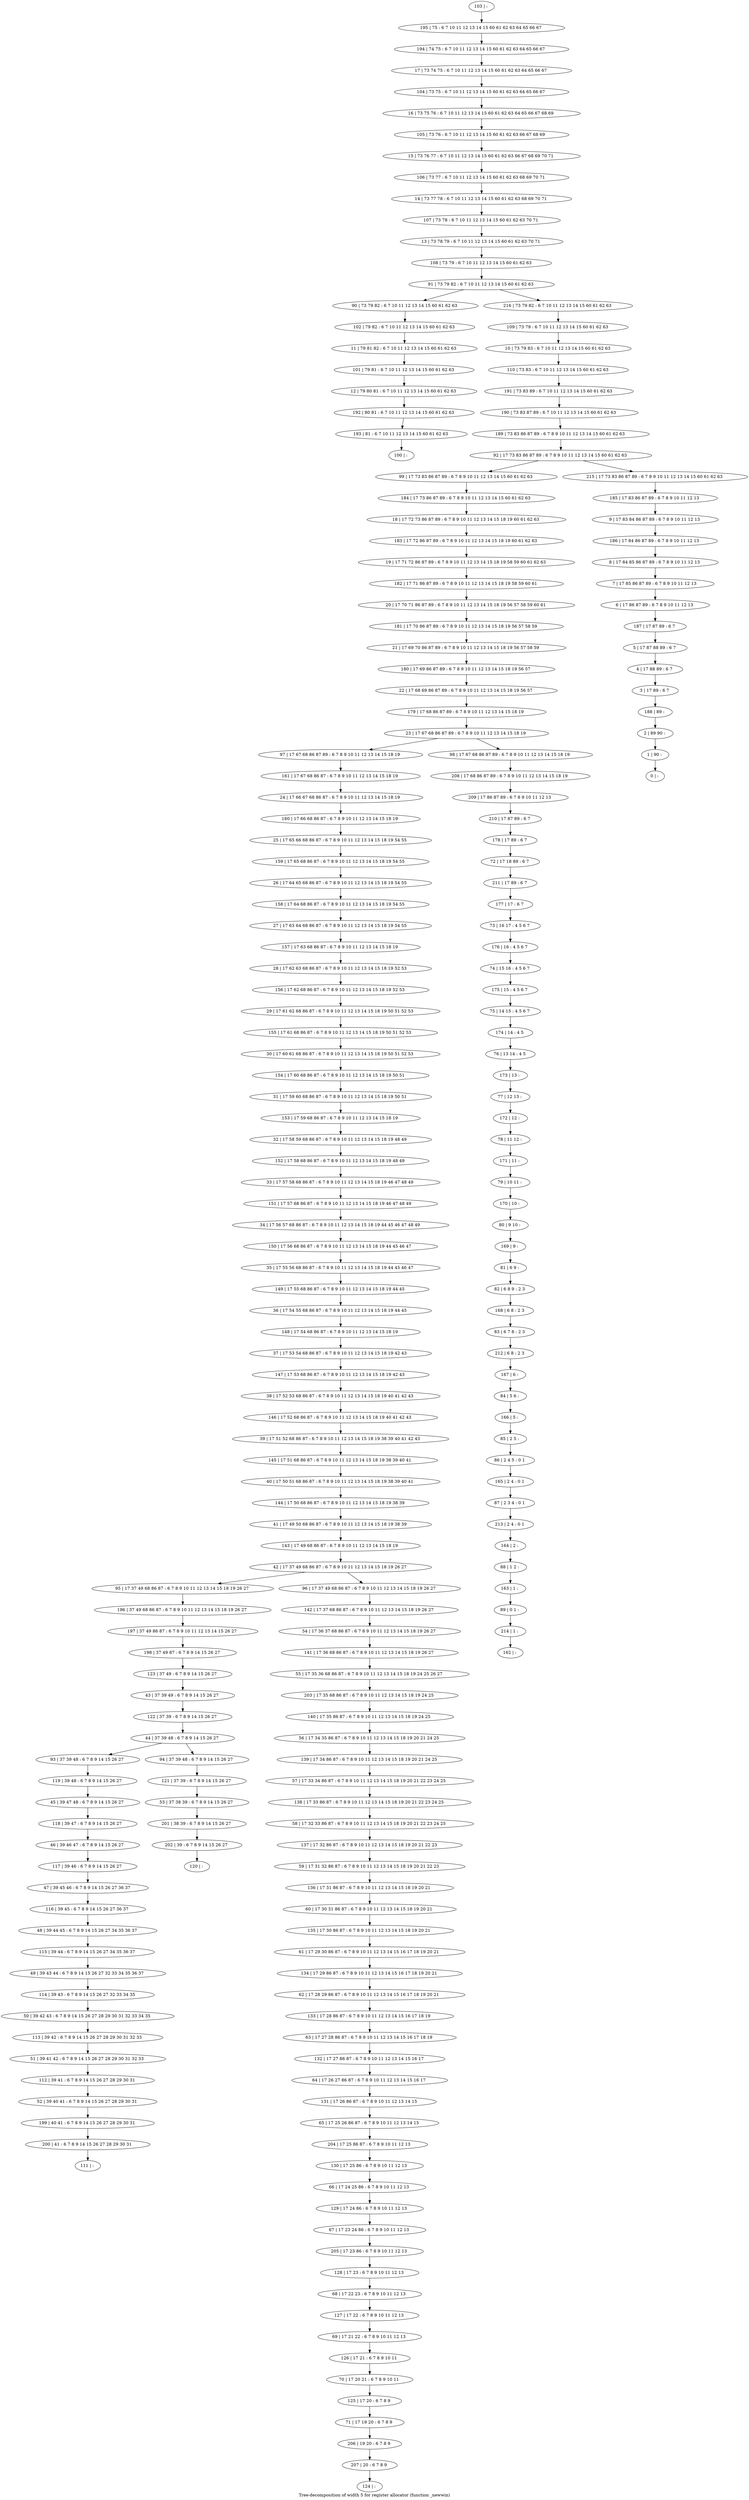 digraph G {
graph [label="Tree-decomposition of width 5 for register allocator (function _newwin)"]
0[label="0 | : "];
1[label="1 | 90 : "];
2[label="2 | 89 90 : "];
3[label="3 | 17 89 : 6 7 "];
4[label="4 | 17 88 89 : 6 7 "];
5[label="5 | 17 87 88 89 : 6 7 "];
6[label="6 | 17 86 87 89 : 6 7 8 9 10 11 12 13 "];
7[label="7 | 17 85 86 87 89 : 6 7 8 9 10 11 12 13 "];
8[label="8 | 17 84 85 86 87 89 : 6 7 8 9 10 11 12 13 "];
9[label="9 | 17 83 84 86 87 89 : 6 7 8 9 10 11 12 13 "];
10[label="10 | 73 79 83 : 6 7 10 11 12 13 14 15 60 61 62 63 "];
11[label="11 | 79 81 82 : 6 7 10 11 12 13 14 15 60 61 62 63 "];
12[label="12 | 79 80 81 : 6 7 10 11 12 13 14 15 60 61 62 63 "];
13[label="13 | 73 78 79 : 6 7 10 11 12 13 14 15 60 61 62 63 70 71 "];
14[label="14 | 73 77 78 : 6 7 10 11 12 13 14 15 60 61 62 63 68 69 70 71 "];
15[label="15 | 73 76 77 : 6 7 10 11 12 13 14 15 60 61 62 63 66 67 68 69 70 71 "];
16[label="16 | 73 75 76 : 6 7 10 11 12 13 14 15 60 61 62 63 64 65 66 67 68 69 "];
17[label="17 | 73 74 75 : 6 7 10 11 12 13 14 15 60 61 62 63 64 65 66 67 "];
18[label="18 | 17 72 73 86 87 89 : 6 7 8 9 10 11 12 13 14 15 18 19 60 61 62 63 "];
19[label="19 | 17 71 72 86 87 89 : 6 7 8 9 10 11 12 13 14 15 18 19 58 59 60 61 62 63 "];
20[label="20 | 17 70 71 86 87 89 : 6 7 8 9 10 11 12 13 14 15 18 19 56 57 58 59 60 61 "];
21[label="21 | 17 69 70 86 87 89 : 6 7 8 9 10 11 12 13 14 15 18 19 56 57 58 59 "];
22[label="22 | 17 68 69 86 87 89 : 6 7 8 9 10 11 12 13 14 15 18 19 56 57 "];
23[label="23 | 17 67 68 86 87 89 : 6 7 8 9 10 11 12 13 14 15 18 19 "];
24[label="24 | 17 66 67 68 86 87 : 6 7 8 9 10 11 12 13 14 15 18 19 "];
25[label="25 | 17 65 66 68 86 87 : 6 7 8 9 10 11 12 13 14 15 18 19 54 55 "];
26[label="26 | 17 64 65 68 86 87 : 6 7 8 9 10 11 12 13 14 15 18 19 54 55 "];
27[label="27 | 17 63 64 68 86 87 : 6 7 8 9 10 11 12 13 14 15 18 19 54 55 "];
28[label="28 | 17 62 63 68 86 87 : 6 7 8 9 10 11 12 13 14 15 18 19 52 53 "];
29[label="29 | 17 61 62 68 86 87 : 6 7 8 9 10 11 12 13 14 15 18 19 50 51 52 53 "];
30[label="30 | 17 60 61 68 86 87 : 6 7 8 9 10 11 12 13 14 15 18 19 50 51 52 53 "];
31[label="31 | 17 59 60 68 86 87 : 6 7 8 9 10 11 12 13 14 15 18 19 50 51 "];
32[label="32 | 17 58 59 68 86 87 : 6 7 8 9 10 11 12 13 14 15 18 19 48 49 "];
33[label="33 | 17 57 58 68 86 87 : 6 7 8 9 10 11 12 13 14 15 18 19 46 47 48 49 "];
34[label="34 | 17 56 57 68 86 87 : 6 7 8 9 10 11 12 13 14 15 18 19 44 45 46 47 48 49 "];
35[label="35 | 17 55 56 68 86 87 : 6 7 8 9 10 11 12 13 14 15 18 19 44 45 46 47 "];
36[label="36 | 17 54 55 68 86 87 : 6 7 8 9 10 11 12 13 14 15 18 19 44 45 "];
37[label="37 | 17 53 54 68 86 87 : 6 7 8 9 10 11 12 13 14 15 18 19 42 43 "];
38[label="38 | 17 52 53 68 86 87 : 6 7 8 9 10 11 12 13 14 15 18 19 40 41 42 43 "];
39[label="39 | 17 51 52 68 86 87 : 6 7 8 9 10 11 12 13 14 15 18 19 38 39 40 41 42 43 "];
40[label="40 | 17 50 51 68 86 87 : 6 7 8 9 10 11 12 13 14 15 18 19 38 39 40 41 "];
41[label="41 | 17 49 50 68 86 87 : 6 7 8 9 10 11 12 13 14 15 18 19 38 39 "];
42[label="42 | 17 37 49 68 86 87 : 6 7 8 9 10 11 12 13 14 15 18 19 26 27 "];
43[label="43 | 37 39 49 : 6 7 8 9 14 15 26 27 "];
44[label="44 | 37 39 48 : 6 7 8 9 14 15 26 27 "];
45[label="45 | 39 47 48 : 6 7 8 9 14 15 26 27 "];
46[label="46 | 39 46 47 : 6 7 8 9 14 15 26 27 "];
47[label="47 | 39 45 46 : 6 7 8 9 14 15 26 27 36 37 "];
48[label="48 | 39 44 45 : 6 7 8 9 14 15 26 27 34 35 36 37 "];
49[label="49 | 39 43 44 : 6 7 8 9 14 15 26 27 32 33 34 35 36 37 "];
50[label="50 | 39 42 43 : 6 7 8 9 14 15 26 27 28 29 30 31 32 33 34 35 "];
51[label="51 | 39 41 42 : 6 7 8 9 14 15 26 27 28 29 30 31 32 33 "];
52[label="52 | 39 40 41 : 6 7 8 9 14 15 26 27 28 29 30 31 "];
53[label="53 | 37 38 39 : 6 7 8 9 14 15 26 27 "];
54[label="54 | 17 36 37 68 86 87 : 6 7 8 9 10 11 12 13 14 15 18 19 26 27 "];
55[label="55 | 17 35 36 68 86 87 : 6 7 8 9 10 11 12 13 14 15 18 19 24 25 26 27 "];
56[label="56 | 17 34 35 86 87 : 6 7 8 9 10 11 12 13 14 15 18 19 20 21 24 25 "];
57[label="57 | 17 33 34 86 87 : 6 7 8 9 10 11 12 13 14 15 18 19 20 21 22 23 24 25 "];
58[label="58 | 17 32 33 86 87 : 6 7 8 9 10 11 12 13 14 15 18 19 20 21 22 23 24 25 "];
59[label="59 | 17 31 32 86 87 : 6 7 8 9 10 11 12 13 14 15 18 19 20 21 22 23 "];
60[label="60 | 17 30 31 86 87 : 6 7 8 9 10 11 12 13 14 15 18 19 20 21 "];
61[label="61 | 17 29 30 86 87 : 6 7 8 9 10 11 12 13 14 15 16 17 18 19 20 21 "];
62[label="62 | 17 28 29 86 87 : 6 7 8 9 10 11 12 13 14 15 16 17 18 19 20 21 "];
63[label="63 | 17 27 28 86 87 : 6 7 8 9 10 11 12 13 14 15 16 17 18 19 "];
64[label="64 | 17 26 27 86 87 : 6 7 8 9 10 11 12 13 14 15 16 17 "];
65[label="65 | 17 25 26 86 87 : 6 7 8 9 10 11 12 13 14 15 "];
66[label="66 | 17 24 25 86 : 6 7 8 9 10 11 12 13 "];
67[label="67 | 17 23 24 86 : 6 7 8 9 10 11 12 13 "];
68[label="68 | 17 22 23 : 6 7 8 9 10 11 12 13 "];
69[label="69 | 17 21 22 : 6 7 8 9 10 11 12 13 "];
70[label="70 | 17 20 21 : 6 7 8 9 10 11 "];
71[label="71 | 17 19 20 : 6 7 8 9 "];
72[label="72 | 17 18 89 : 6 7 "];
73[label="73 | 16 17 : 4 5 6 7 "];
74[label="74 | 15 16 : 4 5 6 7 "];
75[label="75 | 14 15 : 4 5 6 7 "];
76[label="76 | 13 14 : 4 5 "];
77[label="77 | 12 13 : "];
78[label="78 | 11 12 : "];
79[label="79 | 10 11 : "];
80[label="80 | 9 10 : "];
81[label="81 | 6 9 : "];
82[label="82 | 6 8 9 : 2 3 "];
83[label="83 | 6 7 8 : 2 3 "];
84[label="84 | 5 6 : "];
85[label="85 | 2 5 : "];
86[label="86 | 2 4 5 : 0 1 "];
87[label="87 | 2 3 4 : 0 1 "];
88[label="88 | 1 2 : "];
89[label="89 | 0 1 : "];
90[label="90 | 73 79 82 : 6 7 10 11 12 13 14 15 60 61 62 63 "];
91[label="91 | 73 79 82 : 6 7 10 11 12 13 14 15 60 61 62 63 "];
92[label="92 | 17 73 83 86 87 89 : 6 7 8 9 10 11 12 13 14 15 60 61 62 63 "];
93[label="93 | 37 39 48 : 6 7 8 9 14 15 26 27 "];
94[label="94 | 37 39 48 : 6 7 8 9 14 15 26 27 "];
95[label="95 | 17 37 49 68 86 87 : 6 7 8 9 10 11 12 13 14 15 18 19 26 27 "];
96[label="96 | 17 37 49 68 86 87 : 6 7 8 9 10 11 12 13 14 15 18 19 26 27 "];
97[label="97 | 17 67 68 86 87 89 : 6 7 8 9 10 11 12 13 14 15 18 19 "];
98[label="98 | 17 67 68 86 87 89 : 6 7 8 9 10 11 12 13 14 15 18 19 "];
99[label="99 | 17 73 83 86 87 89 : 6 7 8 9 10 11 12 13 14 15 60 61 62 63 "];
100[label="100 | : "];
101[label="101 | 79 81 : 6 7 10 11 12 13 14 15 60 61 62 63 "];
102[label="102 | 79 82 : 6 7 10 11 12 13 14 15 60 61 62 63 "];
103[label="103 | : "];
104[label="104 | 73 75 : 6 7 10 11 12 13 14 15 60 61 62 63 64 65 66 67 "];
105[label="105 | 73 76 : 6 7 10 11 12 13 14 15 60 61 62 63 66 67 68 69 "];
106[label="106 | 73 77 : 6 7 10 11 12 13 14 15 60 61 62 63 68 69 70 71 "];
107[label="107 | 73 78 : 6 7 10 11 12 13 14 15 60 61 62 63 70 71 "];
108[label="108 | 73 79 : 6 7 10 11 12 13 14 15 60 61 62 63 "];
109[label="109 | 73 79 : 6 7 10 11 12 13 14 15 60 61 62 63 "];
110[label="110 | 73 83 : 6 7 10 11 12 13 14 15 60 61 62 63 "];
111[label="111 | : "];
112[label="112 | 39 41 : 6 7 8 9 14 15 26 27 28 29 30 31 "];
113[label="113 | 39 42 : 6 7 8 9 14 15 26 27 28 29 30 31 32 33 "];
114[label="114 | 39 43 : 6 7 8 9 14 15 26 27 32 33 34 35 "];
115[label="115 | 39 44 : 6 7 8 9 14 15 26 27 34 35 36 37 "];
116[label="116 | 39 45 : 6 7 8 9 14 15 26 27 36 37 "];
117[label="117 | 39 46 : 6 7 8 9 14 15 26 27 "];
118[label="118 | 39 47 : 6 7 8 9 14 15 26 27 "];
119[label="119 | 39 48 : 6 7 8 9 14 15 26 27 "];
120[label="120 | : "];
121[label="121 | 37 39 : 6 7 8 9 14 15 26 27 "];
122[label="122 | 37 39 : 6 7 8 9 14 15 26 27 "];
123[label="123 | 37 49 : 6 7 8 9 14 15 26 27 "];
124[label="124 | : "];
125[label="125 | 17 20 : 6 7 8 9 "];
126[label="126 | 17 21 : 6 7 8 9 10 11 "];
127[label="127 | 17 22 : 6 7 8 9 10 11 12 13 "];
128[label="128 | 17 23 : 6 7 8 9 10 11 12 13 "];
129[label="129 | 17 24 86 : 6 7 8 9 10 11 12 13 "];
130[label="130 | 17 25 86 : 6 7 8 9 10 11 12 13 "];
131[label="131 | 17 26 86 87 : 6 7 8 9 10 11 12 13 14 15 "];
132[label="132 | 17 27 86 87 : 6 7 8 9 10 11 12 13 14 15 16 17 "];
133[label="133 | 17 28 86 87 : 6 7 8 9 10 11 12 13 14 15 16 17 18 19 "];
134[label="134 | 17 29 86 87 : 6 7 8 9 10 11 12 13 14 15 16 17 18 19 20 21 "];
135[label="135 | 17 30 86 87 : 6 7 8 9 10 11 12 13 14 15 18 19 20 21 "];
136[label="136 | 17 31 86 87 : 6 7 8 9 10 11 12 13 14 15 18 19 20 21 "];
137[label="137 | 17 32 86 87 : 6 7 8 9 10 11 12 13 14 15 18 19 20 21 22 23 "];
138[label="138 | 17 33 86 87 : 6 7 8 9 10 11 12 13 14 15 18 19 20 21 22 23 24 25 "];
139[label="139 | 17 34 86 87 : 6 7 8 9 10 11 12 13 14 15 18 19 20 21 24 25 "];
140[label="140 | 17 35 86 87 : 6 7 8 9 10 11 12 13 14 15 18 19 24 25 "];
141[label="141 | 17 36 68 86 87 : 6 7 8 9 10 11 12 13 14 15 18 19 26 27 "];
142[label="142 | 17 37 68 86 87 : 6 7 8 9 10 11 12 13 14 15 18 19 26 27 "];
143[label="143 | 17 49 68 86 87 : 6 7 8 9 10 11 12 13 14 15 18 19 "];
144[label="144 | 17 50 68 86 87 : 6 7 8 9 10 11 12 13 14 15 18 19 38 39 "];
145[label="145 | 17 51 68 86 87 : 6 7 8 9 10 11 12 13 14 15 18 19 38 39 40 41 "];
146[label="146 | 17 52 68 86 87 : 6 7 8 9 10 11 12 13 14 15 18 19 40 41 42 43 "];
147[label="147 | 17 53 68 86 87 : 6 7 8 9 10 11 12 13 14 15 18 19 42 43 "];
148[label="148 | 17 54 68 86 87 : 6 7 8 9 10 11 12 13 14 15 18 19 "];
149[label="149 | 17 55 68 86 87 : 6 7 8 9 10 11 12 13 14 15 18 19 44 45 "];
150[label="150 | 17 56 68 86 87 : 6 7 8 9 10 11 12 13 14 15 18 19 44 45 46 47 "];
151[label="151 | 17 57 68 86 87 : 6 7 8 9 10 11 12 13 14 15 18 19 46 47 48 49 "];
152[label="152 | 17 58 68 86 87 : 6 7 8 9 10 11 12 13 14 15 18 19 48 49 "];
153[label="153 | 17 59 68 86 87 : 6 7 8 9 10 11 12 13 14 15 18 19 "];
154[label="154 | 17 60 68 86 87 : 6 7 8 9 10 11 12 13 14 15 18 19 50 51 "];
155[label="155 | 17 61 68 86 87 : 6 7 8 9 10 11 12 13 14 15 18 19 50 51 52 53 "];
156[label="156 | 17 62 68 86 87 : 6 7 8 9 10 11 12 13 14 15 18 19 52 53 "];
157[label="157 | 17 63 68 86 87 : 6 7 8 9 10 11 12 13 14 15 18 19 "];
158[label="158 | 17 64 68 86 87 : 6 7 8 9 10 11 12 13 14 15 18 19 54 55 "];
159[label="159 | 17 65 68 86 87 : 6 7 8 9 10 11 12 13 14 15 18 19 54 55 "];
160[label="160 | 17 66 68 86 87 : 6 7 8 9 10 11 12 13 14 15 18 19 "];
161[label="161 | 17 67 68 86 87 : 6 7 8 9 10 11 12 13 14 15 18 19 "];
162[label="162 | : "];
163[label="163 | 1 : "];
164[label="164 | 2 : "];
165[label="165 | 2 4 : 0 1 "];
166[label="166 | 5 : "];
167[label="167 | 6 : "];
168[label="168 | 6 8 : 2 3 "];
169[label="169 | 9 : "];
170[label="170 | 10 : "];
171[label="171 | 11 : "];
172[label="172 | 12 : "];
173[label="173 | 13 : "];
174[label="174 | 14 : 4 5 "];
175[label="175 | 15 : 4 5 6 7 "];
176[label="176 | 16 : 4 5 6 7 "];
177[label="177 | 17 : 6 7 "];
178[label="178 | 17 89 : 6 7 "];
179[label="179 | 17 68 86 87 89 : 6 7 8 9 10 11 12 13 14 15 18 19 "];
180[label="180 | 17 69 86 87 89 : 6 7 8 9 10 11 12 13 14 15 18 19 56 57 "];
181[label="181 | 17 70 86 87 89 : 6 7 8 9 10 11 12 13 14 15 18 19 56 57 58 59 "];
182[label="182 | 17 71 86 87 89 : 6 7 8 9 10 11 12 13 14 15 18 19 58 59 60 61 "];
183[label="183 | 17 72 86 87 89 : 6 7 8 9 10 11 12 13 14 15 18 19 60 61 62 63 "];
184[label="184 | 17 73 86 87 89 : 6 7 8 9 10 11 12 13 14 15 60 61 62 63 "];
185[label="185 | 17 83 86 87 89 : 6 7 8 9 10 11 12 13 "];
186[label="186 | 17 84 86 87 89 : 6 7 8 9 10 11 12 13 "];
187[label="187 | 17 87 89 : 6 7 "];
188[label="188 | 89 : "];
189[label="189 | 73 83 86 87 89 : 6 7 8 9 10 11 12 13 14 15 60 61 62 63 "];
190[label="190 | 73 83 87 89 : 6 7 10 11 12 13 14 15 60 61 62 63 "];
191[label="191 | 73 83 89 : 6 7 10 11 12 13 14 15 60 61 62 63 "];
192[label="192 | 80 81 : 6 7 10 11 12 13 14 15 60 61 62 63 "];
193[label="193 | 81 : 6 7 10 11 12 13 14 15 60 61 62 63 "];
194[label="194 | 74 75 : 6 7 10 11 12 13 14 15 60 61 62 63 64 65 66 67 "];
195[label="195 | 75 : 6 7 10 11 12 13 14 15 60 61 62 63 64 65 66 67 "];
196[label="196 | 37 49 68 86 87 : 6 7 8 9 10 11 12 13 14 15 18 19 26 27 "];
197[label="197 | 37 49 86 87 : 6 7 8 9 10 11 12 13 14 15 26 27 "];
198[label="198 | 37 49 87 : 6 7 8 9 14 15 26 27 "];
199[label="199 | 40 41 : 6 7 8 9 14 15 26 27 28 29 30 31 "];
200[label="200 | 41 : 6 7 8 9 14 15 26 27 28 29 30 31 "];
201[label="201 | 38 39 : 6 7 8 9 14 15 26 27 "];
202[label="202 | 39 : 6 7 8 9 14 15 26 27 "];
203[label="203 | 17 35 68 86 87 : 6 7 8 9 10 11 12 13 14 15 18 19 24 25 "];
204[label="204 | 17 25 86 87 : 6 7 8 9 10 11 12 13 "];
205[label="205 | 17 23 86 : 6 7 8 9 10 11 12 13 "];
206[label="206 | 19 20 : 6 7 8 9 "];
207[label="207 | 20 : 6 7 8 9 "];
208[label="208 | 17 68 86 87 89 : 6 7 8 9 10 11 12 13 14 15 18 19 "];
209[label="209 | 17 86 87 89 : 6 7 8 9 10 11 12 13 "];
210[label="210 | 17 87 89 : 6 7 "];
211[label="211 | 17 89 : 6 7 "];
212[label="212 | 6 8 : 2 3 "];
213[label="213 | 2 4 : 0 1 "];
214[label="214 | 1 : "];
215[label="215 | 17 73 83 86 87 89 : 6 7 8 9 10 11 12 13 14 15 60 61 62 63 "];
216[label="216 | 73 79 82 : 6 7 10 11 12 13 14 15 60 61 62 63 "];
81->82 ;
85->86 ;
44->93 ;
44->94 ;
42->95 ;
42->96 ;
23->97 ;
23->98 ;
101->12 ;
11->101 ;
102->11 ;
90->102 ;
112->52 ;
51->112 ;
113->51 ;
50->113 ;
114->50 ;
49->114 ;
115->49 ;
48->115 ;
116->48 ;
47->116 ;
117->47 ;
46->117 ;
118->46 ;
45->118 ;
119->45 ;
93->119 ;
121->53 ;
94->121 ;
122->44 ;
43->122 ;
123->43 ;
125->71 ;
70->125 ;
126->70 ;
69->126 ;
127->69 ;
68->127 ;
128->68 ;
129->67 ;
66->129 ;
130->66 ;
131->65 ;
64->131 ;
132->64 ;
63->132 ;
133->63 ;
62->133 ;
134->62 ;
61->134 ;
135->61 ;
60->135 ;
136->60 ;
59->136 ;
137->59 ;
58->137 ;
138->58 ;
57->138 ;
139->57 ;
56->139 ;
140->56 ;
141->55 ;
54->141 ;
142->54 ;
96->142 ;
143->42 ;
41->143 ;
144->41 ;
40->144 ;
145->40 ;
39->145 ;
146->39 ;
38->146 ;
147->38 ;
37->147 ;
148->37 ;
36->148 ;
149->36 ;
35->149 ;
150->35 ;
34->150 ;
151->34 ;
33->151 ;
152->33 ;
32->152 ;
153->32 ;
31->153 ;
154->31 ;
30->154 ;
155->30 ;
29->155 ;
156->29 ;
28->156 ;
157->28 ;
27->157 ;
158->27 ;
26->158 ;
159->26 ;
25->159 ;
160->25 ;
24->160 ;
161->24 ;
97->161 ;
163->89 ;
88->163 ;
164->88 ;
165->87 ;
86->165 ;
166->85 ;
84->166 ;
167->84 ;
168->83 ;
82->168 ;
169->81 ;
80->169 ;
170->80 ;
79->170 ;
171->79 ;
78->171 ;
172->78 ;
77->172 ;
173->77 ;
76->173 ;
174->76 ;
75->174 ;
175->75 ;
74->175 ;
176->74 ;
73->176 ;
177->73 ;
178->72 ;
179->23 ;
22->179 ;
180->22 ;
21->180 ;
181->21 ;
20->181 ;
182->20 ;
19->182 ;
183->19 ;
18->183 ;
184->18 ;
99->184 ;
12->192 ;
193->100 ;
192->193 ;
95->196 ;
196->197 ;
198->123 ;
197->198 ;
52->199 ;
200->111 ;
199->200 ;
53->201 ;
202->120 ;
201->202 ;
203->140 ;
55->203 ;
204->130 ;
65->204 ;
205->128 ;
67->205 ;
71->206 ;
207->124 ;
206->207 ;
98->208 ;
208->209 ;
210->178 ;
209->210 ;
211->177 ;
72->211 ;
212->167 ;
83->212 ;
213->164 ;
87->213 ;
214->162 ;
89->214 ;
103->195 ;
195->194 ;
194->17 ;
17->104 ;
104->16 ;
16->105 ;
105->15 ;
15->106 ;
106->14 ;
14->107 ;
107->13 ;
13->108 ;
108->91 ;
109->10 ;
10->110 ;
110->191 ;
191->190 ;
190->189 ;
189->92 ;
185->9 ;
9->186 ;
186->8 ;
8->7 ;
7->6 ;
6->187 ;
187->5 ;
5->4 ;
4->3 ;
3->188 ;
188->2 ;
2->1 ;
1->0 ;
215->185 ;
216->109 ;
92->99 ;
92->215 ;
91->90 ;
91->216 ;
}
